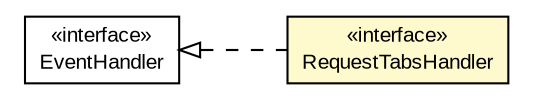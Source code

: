 #!/usr/local/bin/dot
#
# Class diagram 
# Generated by UMLGraph version R5_6-24-gf6e263 (http://www.umlgraph.org/)
#

digraph G {
	edge [fontname="arial",fontsize=10,labelfontname="arial",labelfontsize=10];
	node [fontname="arial",fontsize=10,shape=plaintext];
	nodesep=0.25;
	ranksep=0.5;
	rankdir=LR;
	// com.gwtplatform.mvp.client.RequestTabsHandler
	c444886 [label=<<table title="com.gwtplatform.mvp.client.RequestTabsHandler" border="0" cellborder="1" cellspacing="0" cellpadding="2" port="p" bgcolor="lemonChiffon" href="./RequestTabsHandler.html">
		<tr><td><table border="0" cellspacing="0" cellpadding="1">
<tr><td align="center" balign="center"> &#171;interface&#187; </td></tr>
<tr><td align="center" balign="center"> RequestTabsHandler </td></tr>
		</table></td></tr>
		</table>>, URL="./RequestTabsHandler.html", fontname="arial", fontcolor="black", fontsize=10.0];
	//com.gwtplatform.mvp.client.RequestTabsHandler implements com.google.gwt.event.shared.EventHandler
	c445416:p -> c444886:p [dir=back,arrowtail=empty,style=dashed];
	// com.google.gwt.event.shared.EventHandler
	c445416 [label=<<table title="com.google.gwt.event.shared.EventHandler" border="0" cellborder="1" cellspacing="0" cellpadding="2" port="p" href="http://google-web-toolkit.googlecode.com/svn/javadoc/latest/com/google/gwt/event/shared/EventHandler.html">
		<tr><td><table border="0" cellspacing="0" cellpadding="1">
<tr><td align="center" balign="center"> &#171;interface&#187; </td></tr>
<tr><td align="center" balign="center"> EventHandler </td></tr>
		</table></td></tr>
		</table>>, URL="http://google-web-toolkit.googlecode.com/svn/javadoc/latest/com/google/gwt/event/shared/EventHandler.html", fontname="arial", fontcolor="black", fontsize=10.0];
}

